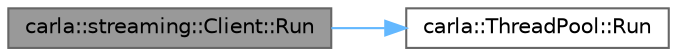 digraph "carla::streaming::Client::Run"
{
 // INTERACTIVE_SVG=YES
 // LATEX_PDF_SIZE
  bgcolor="transparent";
  edge [fontname=Helvetica,fontsize=10,labelfontname=Helvetica,labelfontsize=10];
  node [fontname=Helvetica,fontsize=10,shape=box,height=0.2,width=0.4];
  rankdir="LR";
  Node1 [id="Node000001",label="carla::streaming::Client::Run",height=0.2,width=0.4,color="gray40", fillcolor="grey60", style="filled", fontcolor="black",tooltip=" "];
  Node1 -> Node2 [id="edge1_Node000001_Node000002",color="steelblue1",style="solid",tooltip=" "];
  Node2 [id="Node000002",label="carla::ThreadPool::Run",height=0.2,width=0.4,color="grey40", fillcolor="white", style="filled",URL="$da/d72/classcarla_1_1ThreadPool.html#a75cacb83795788d41db12ebf27a25ee3",tooltip="Run tasks in this thread."];
}
